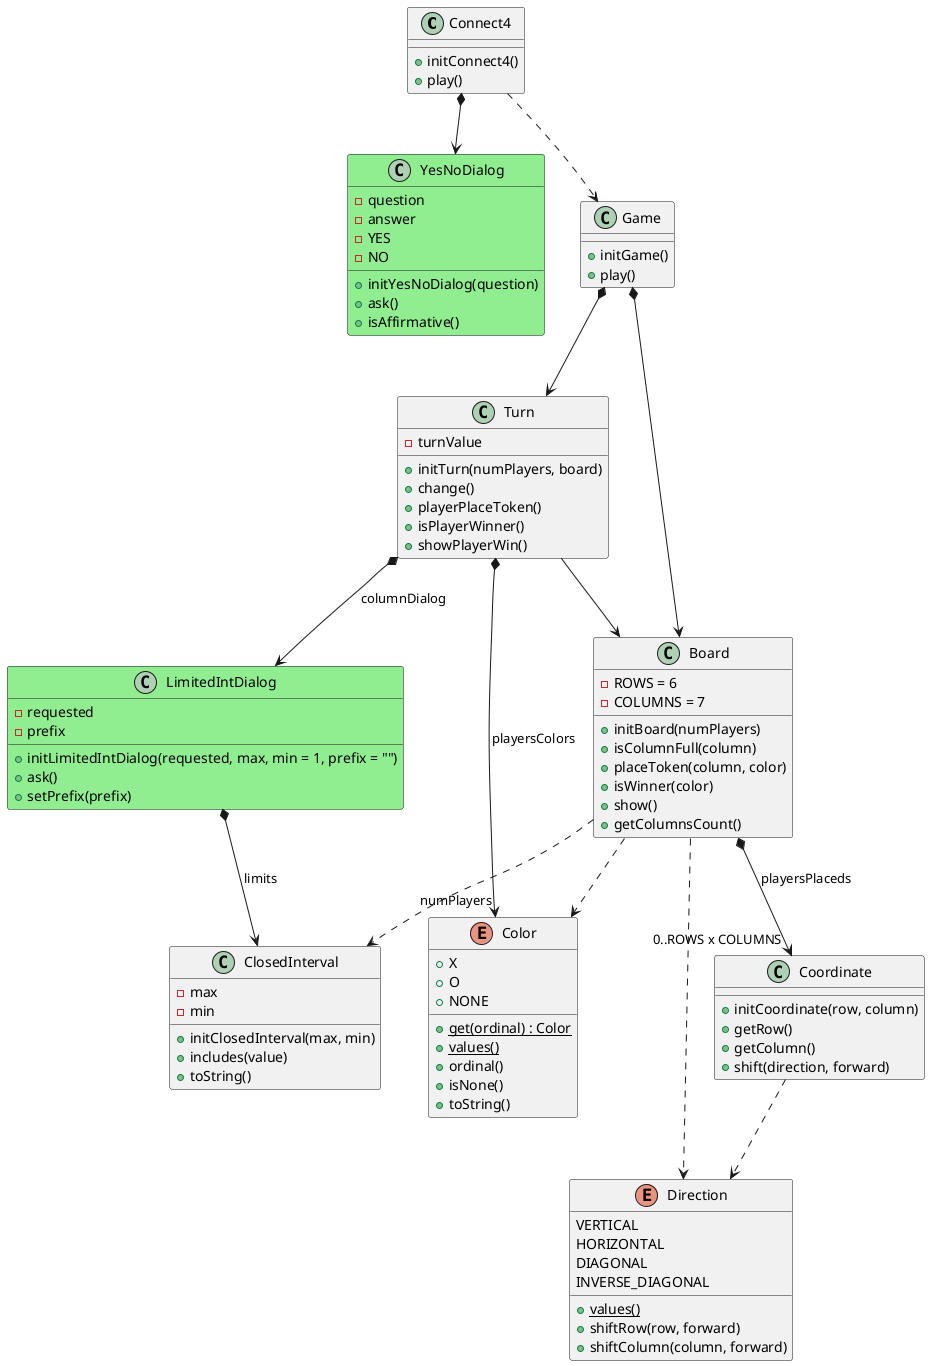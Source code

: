 @startuml analysis

class Connect4 {

    + initConnect4()
    + play()
}
Connect4 *--> YesNoDialog
Connect4 ..> Game

class Game {     

    + initGame()
    + play()
}
Game *--> Turn
Game *--> Board

class Turn {
    - turnValue

    + initTurn(numPlayers, board)    
    + change()      
    + playerPlaceToken()        
    + isPlayerWinner()
    + showPlayerWin()
}
Turn *--> "numPlayers" Color : playersColors
Turn *--> LimitedIntDialog : columnDialog
Turn --> Board

class Board {
    - ROWS = 6
    - COLUMNS = 7
    
    + initBoard(numPlayers)
    + isColumnFull(column)
    + placeToken(column, color)
    + isWinner(color)
    + show()
    + getColumnsCount()
}
Board *--> "0..ROWS x COLUMNS" Coordinate : playersPlaceds
Board ..> ClosedInterval
Board ..> Direction
Board ..> Color

class Coordinate {
    + initCoordinate(row, column)
    + getRow()
    + getColumn()
    + shift(direction, forward)
}
Coordinate ..> Direction

enum Direction {
    VERTICAL
    HORIZONTAL
    DIAGONAL
    INVERSE_DIAGONAL

    + {static} values()
    + shiftRow(row, forward)
    + shiftColumn(column, forward)
}

enum Color {
    + X
    + O   
    + NONE 

    + {static} get(ordinal) : Color  
    + {static} values()  
    + ordinal()
    + isNone()
    + toString()
}

class YesNoDialog #LightGreen {  
    - question
    - answer   
    - YES
    - NO

    + initYesNoDialog(question)
    + ask()
    + isAffirmative()
}

class LimitedIntDialog #LightGreen {
    - requested
    - prefix
    

    + initLimitedIntDialog(requested, max, min = 1, prefix = "") 
    + ask()
    + setPrefix(prefix)
}
LimitedIntDialog *--> ClosedInterval : limits

class ClosedInterval {
    - max
    - min

    + initClosedInterval(max, min)
    + includes(value)
    + toString()
}


@enduml